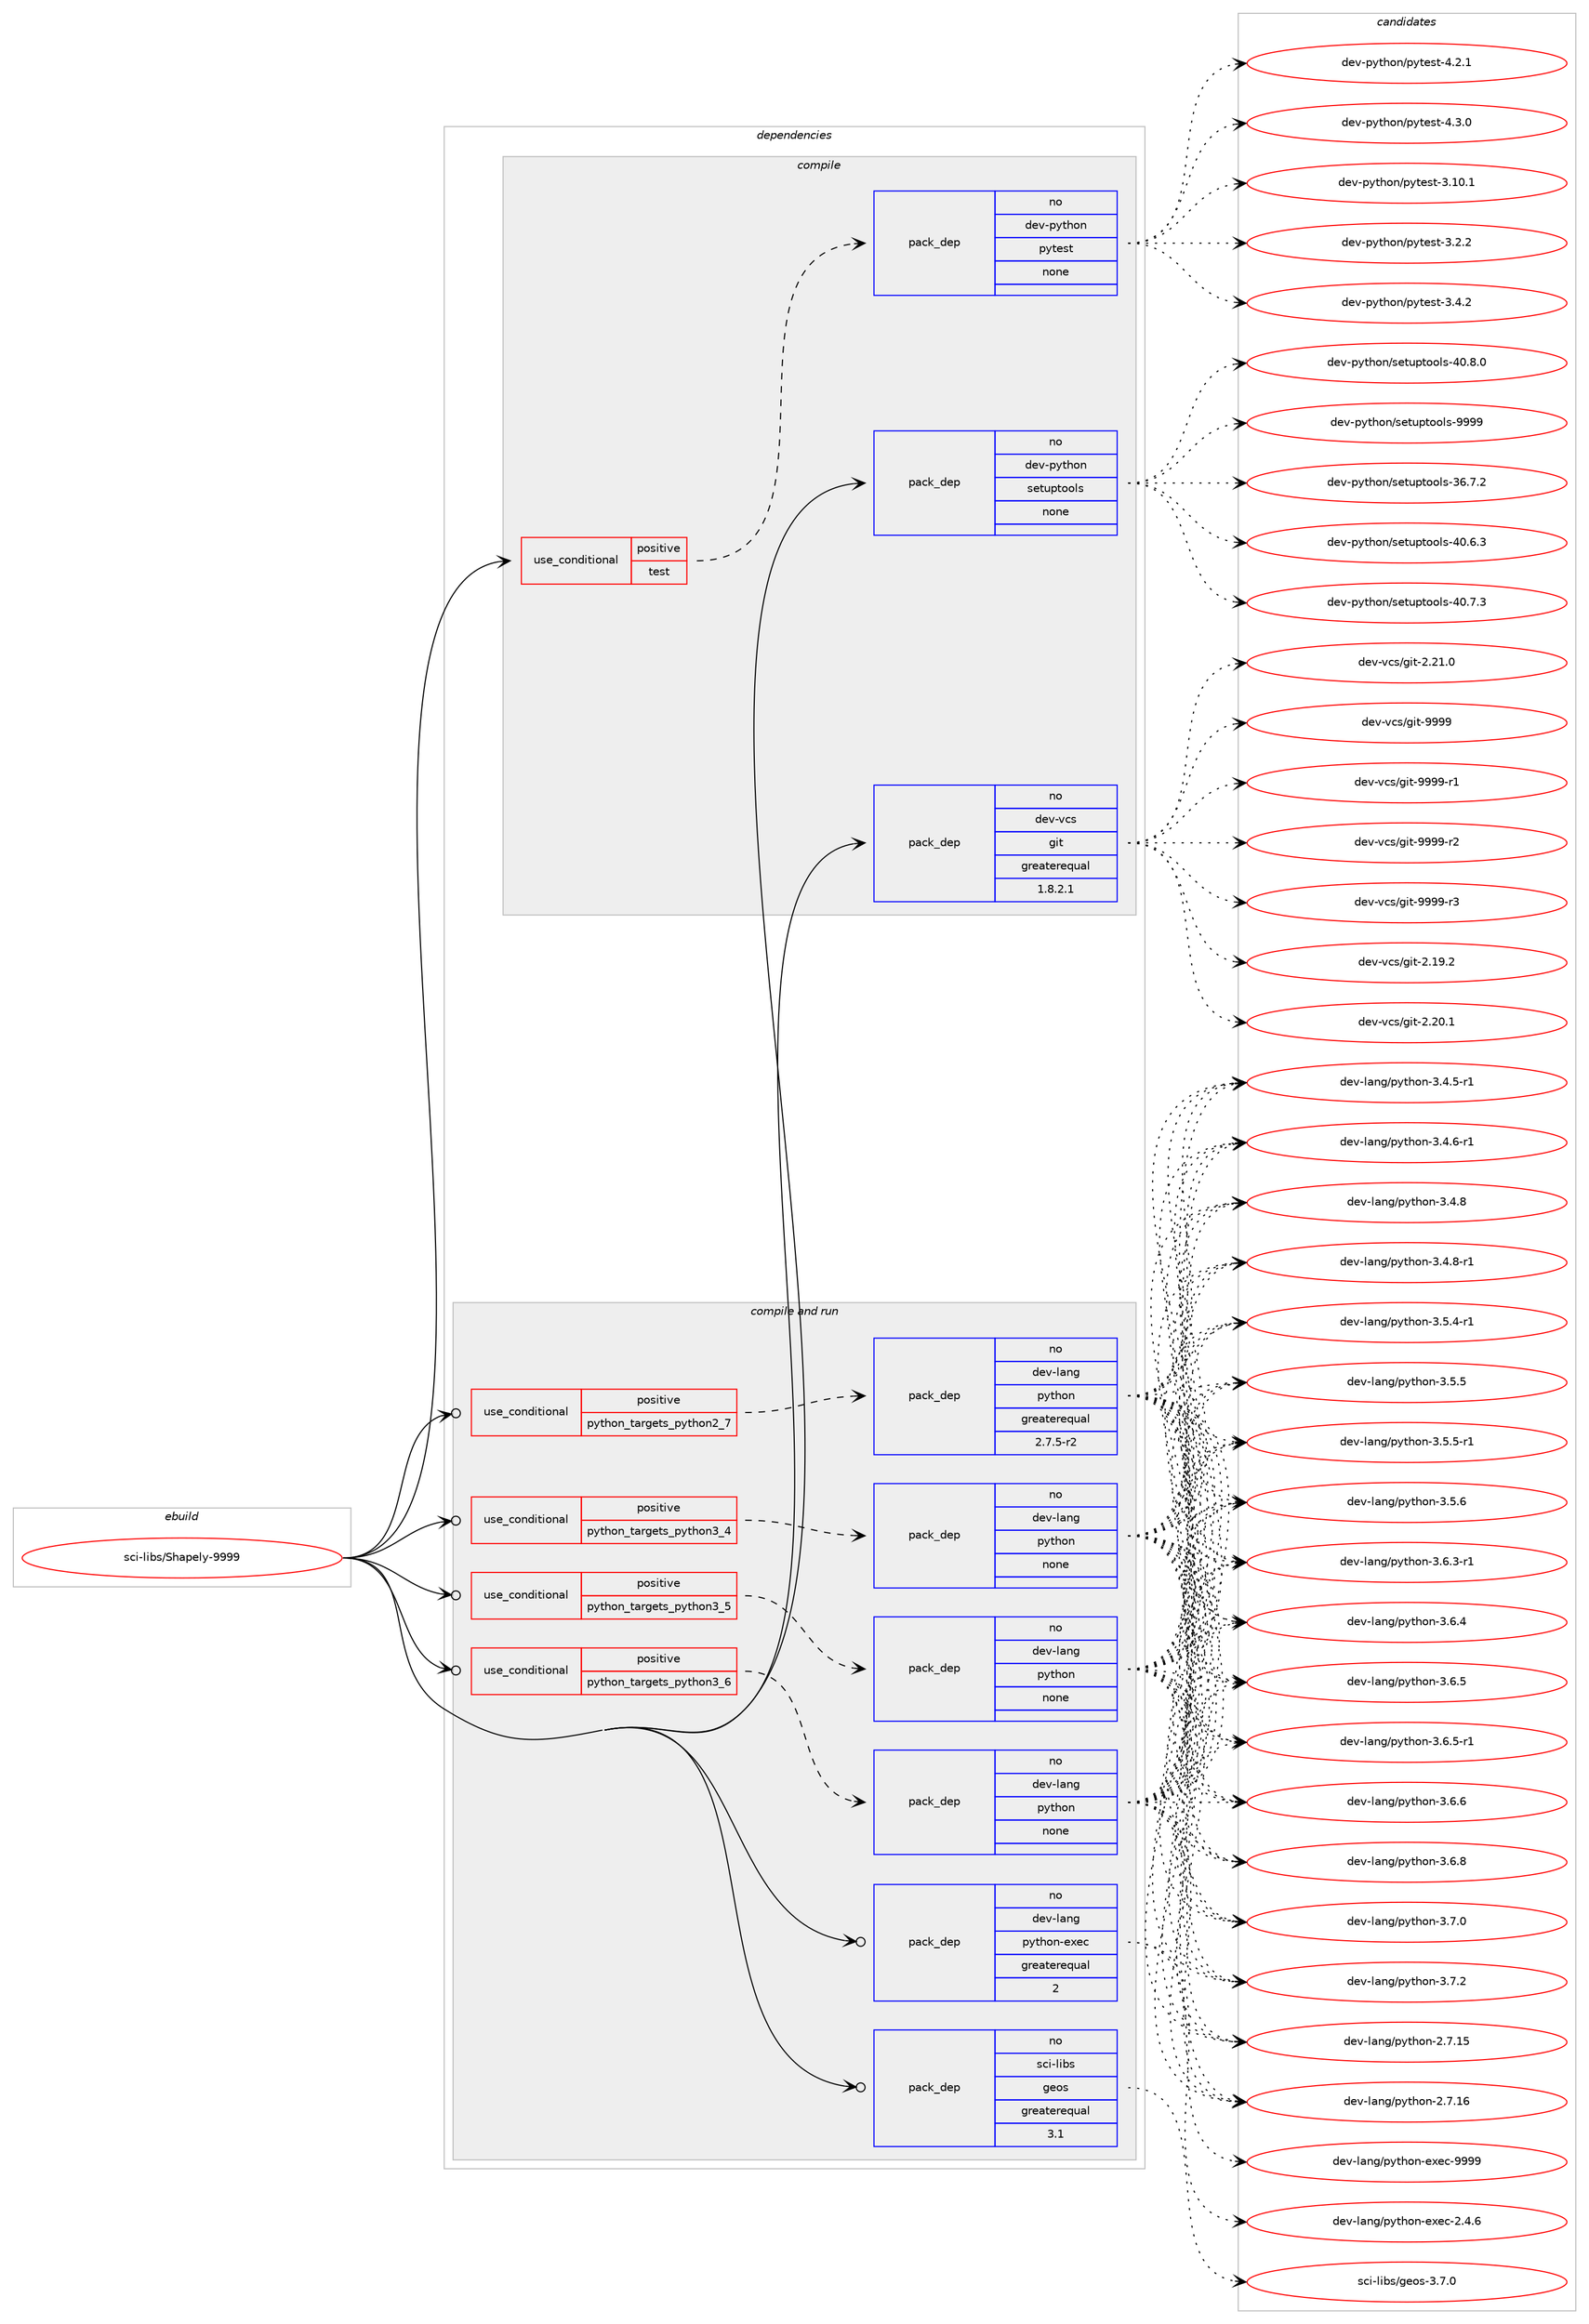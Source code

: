 digraph prolog {

# *************
# Graph options
# *************

newrank=true;
concentrate=true;
compound=true;
graph [rankdir=LR,fontname=Helvetica,fontsize=10,ranksep=1.5];#, ranksep=2.5, nodesep=0.2];
edge  [arrowhead=vee];
node  [fontname=Helvetica,fontsize=10];

# **********
# The ebuild
# **********

subgraph cluster_leftcol {
color=gray;
rank=same;
label=<<i>ebuild</i>>;
id [label="sci-libs/Shapely-9999", color=red, width=4, href="../sci-libs/Shapely-9999.svg"];
}

# ****************
# The dependencies
# ****************

subgraph cluster_midcol {
color=gray;
label=<<i>dependencies</i>>;
subgraph cluster_compile {
fillcolor="#eeeeee";
style=filled;
label=<<i>compile</i>>;
subgraph cond452961 {
dependency1691923 [label=<<TABLE BORDER="0" CELLBORDER="1" CELLSPACING="0" CELLPADDING="4"><TR><TD ROWSPAN="3" CELLPADDING="10">use_conditional</TD></TR><TR><TD>positive</TD></TR><TR><TD>test</TD></TR></TABLE>>, shape=none, color=red];
subgraph pack1211253 {
dependency1691924 [label=<<TABLE BORDER="0" CELLBORDER="1" CELLSPACING="0" CELLPADDING="4" WIDTH="220"><TR><TD ROWSPAN="6" CELLPADDING="30">pack_dep</TD></TR><TR><TD WIDTH="110">no</TD></TR><TR><TD>dev-python</TD></TR><TR><TD>pytest</TD></TR><TR><TD>none</TD></TR><TR><TD></TD></TR></TABLE>>, shape=none, color=blue];
}
dependency1691923:e -> dependency1691924:w [weight=20,style="dashed",arrowhead="vee"];
}
id:e -> dependency1691923:w [weight=20,style="solid",arrowhead="vee"];
subgraph pack1211254 {
dependency1691925 [label=<<TABLE BORDER="0" CELLBORDER="1" CELLSPACING="0" CELLPADDING="4" WIDTH="220"><TR><TD ROWSPAN="6" CELLPADDING="30">pack_dep</TD></TR><TR><TD WIDTH="110">no</TD></TR><TR><TD>dev-python</TD></TR><TR><TD>setuptools</TD></TR><TR><TD>none</TD></TR><TR><TD></TD></TR></TABLE>>, shape=none, color=blue];
}
id:e -> dependency1691925:w [weight=20,style="solid",arrowhead="vee"];
subgraph pack1211255 {
dependency1691926 [label=<<TABLE BORDER="0" CELLBORDER="1" CELLSPACING="0" CELLPADDING="4" WIDTH="220"><TR><TD ROWSPAN="6" CELLPADDING="30">pack_dep</TD></TR><TR><TD WIDTH="110">no</TD></TR><TR><TD>dev-vcs</TD></TR><TR><TD>git</TD></TR><TR><TD>greaterequal</TD></TR><TR><TD>1.8.2.1</TD></TR></TABLE>>, shape=none, color=blue];
}
id:e -> dependency1691926:w [weight=20,style="solid",arrowhead="vee"];
}
subgraph cluster_compileandrun {
fillcolor="#eeeeee";
style=filled;
label=<<i>compile and run</i>>;
subgraph cond452962 {
dependency1691927 [label=<<TABLE BORDER="0" CELLBORDER="1" CELLSPACING="0" CELLPADDING="4"><TR><TD ROWSPAN="3" CELLPADDING="10">use_conditional</TD></TR><TR><TD>positive</TD></TR><TR><TD>python_targets_python2_7</TD></TR></TABLE>>, shape=none, color=red];
subgraph pack1211256 {
dependency1691928 [label=<<TABLE BORDER="0" CELLBORDER="1" CELLSPACING="0" CELLPADDING="4" WIDTH="220"><TR><TD ROWSPAN="6" CELLPADDING="30">pack_dep</TD></TR><TR><TD WIDTH="110">no</TD></TR><TR><TD>dev-lang</TD></TR><TR><TD>python</TD></TR><TR><TD>greaterequal</TD></TR><TR><TD>2.7.5-r2</TD></TR></TABLE>>, shape=none, color=blue];
}
dependency1691927:e -> dependency1691928:w [weight=20,style="dashed",arrowhead="vee"];
}
id:e -> dependency1691927:w [weight=20,style="solid",arrowhead="odotvee"];
subgraph cond452963 {
dependency1691929 [label=<<TABLE BORDER="0" CELLBORDER="1" CELLSPACING="0" CELLPADDING="4"><TR><TD ROWSPAN="3" CELLPADDING="10">use_conditional</TD></TR><TR><TD>positive</TD></TR><TR><TD>python_targets_python3_4</TD></TR></TABLE>>, shape=none, color=red];
subgraph pack1211257 {
dependency1691930 [label=<<TABLE BORDER="0" CELLBORDER="1" CELLSPACING="0" CELLPADDING="4" WIDTH="220"><TR><TD ROWSPAN="6" CELLPADDING="30">pack_dep</TD></TR><TR><TD WIDTH="110">no</TD></TR><TR><TD>dev-lang</TD></TR><TR><TD>python</TD></TR><TR><TD>none</TD></TR><TR><TD></TD></TR></TABLE>>, shape=none, color=blue];
}
dependency1691929:e -> dependency1691930:w [weight=20,style="dashed",arrowhead="vee"];
}
id:e -> dependency1691929:w [weight=20,style="solid",arrowhead="odotvee"];
subgraph cond452964 {
dependency1691931 [label=<<TABLE BORDER="0" CELLBORDER="1" CELLSPACING="0" CELLPADDING="4"><TR><TD ROWSPAN="3" CELLPADDING="10">use_conditional</TD></TR><TR><TD>positive</TD></TR><TR><TD>python_targets_python3_5</TD></TR></TABLE>>, shape=none, color=red];
subgraph pack1211258 {
dependency1691932 [label=<<TABLE BORDER="0" CELLBORDER="1" CELLSPACING="0" CELLPADDING="4" WIDTH="220"><TR><TD ROWSPAN="6" CELLPADDING="30">pack_dep</TD></TR><TR><TD WIDTH="110">no</TD></TR><TR><TD>dev-lang</TD></TR><TR><TD>python</TD></TR><TR><TD>none</TD></TR><TR><TD></TD></TR></TABLE>>, shape=none, color=blue];
}
dependency1691931:e -> dependency1691932:w [weight=20,style="dashed",arrowhead="vee"];
}
id:e -> dependency1691931:w [weight=20,style="solid",arrowhead="odotvee"];
subgraph cond452965 {
dependency1691933 [label=<<TABLE BORDER="0" CELLBORDER="1" CELLSPACING="0" CELLPADDING="4"><TR><TD ROWSPAN="3" CELLPADDING="10">use_conditional</TD></TR><TR><TD>positive</TD></TR><TR><TD>python_targets_python3_6</TD></TR></TABLE>>, shape=none, color=red];
subgraph pack1211259 {
dependency1691934 [label=<<TABLE BORDER="0" CELLBORDER="1" CELLSPACING="0" CELLPADDING="4" WIDTH="220"><TR><TD ROWSPAN="6" CELLPADDING="30">pack_dep</TD></TR><TR><TD WIDTH="110">no</TD></TR><TR><TD>dev-lang</TD></TR><TR><TD>python</TD></TR><TR><TD>none</TD></TR><TR><TD></TD></TR></TABLE>>, shape=none, color=blue];
}
dependency1691933:e -> dependency1691934:w [weight=20,style="dashed",arrowhead="vee"];
}
id:e -> dependency1691933:w [weight=20,style="solid",arrowhead="odotvee"];
subgraph pack1211260 {
dependency1691935 [label=<<TABLE BORDER="0" CELLBORDER="1" CELLSPACING="0" CELLPADDING="4" WIDTH="220"><TR><TD ROWSPAN="6" CELLPADDING="30">pack_dep</TD></TR><TR><TD WIDTH="110">no</TD></TR><TR><TD>dev-lang</TD></TR><TR><TD>python-exec</TD></TR><TR><TD>greaterequal</TD></TR><TR><TD>2</TD></TR></TABLE>>, shape=none, color=blue];
}
id:e -> dependency1691935:w [weight=20,style="solid",arrowhead="odotvee"];
subgraph pack1211261 {
dependency1691936 [label=<<TABLE BORDER="0" CELLBORDER="1" CELLSPACING="0" CELLPADDING="4" WIDTH="220"><TR><TD ROWSPAN="6" CELLPADDING="30">pack_dep</TD></TR><TR><TD WIDTH="110">no</TD></TR><TR><TD>sci-libs</TD></TR><TR><TD>geos</TD></TR><TR><TD>greaterequal</TD></TR><TR><TD>3.1</TD></TR></TABLE>>, shape=none, color=blue];
}
id:e -> dependency1691936:w [weight=20,style="solid",arrowhead="odotvee"];
}
subgraph cluster_run {
fillcolor="#eeeeee";
style=filled;
label=<<i>run</i>>;
}
}

# **************
# The candidates
# **************

subgraph cluster_choices {
rank=same;
color=gray;
label=<<i>candidates</i>>;

subgraph choice1211253 {
color=black;
nodesep=1;
choice100101118451121211161041111104711212111610111511645514649484649 [label="dev-python/pytest-3.10.1", color=red, width=4,href="../dev-python/pytest-3.10.1.svg"];
choice1001011184511212111610411111047112121116101115116455146504650 [label="dev-python/pytest-3.2.2", color=red, width=4,href="../dev-python/pytest-3.2.2.svg"];
choice1001011184511212111610411111047112121116101115116455146524650 [label="dev-python/pytest-3.4.2", color=red, width=4,href="../dev-python/pytest-3.4.2.svg"];
choice1001011184511212111610411111047112121116101115116455246504649 [label="dev-python/pytest-4.2.1", color=red, width=4,href="../dev-python/pytest-4.2.1.svg"];
choice1001011184511212111610411111047112121116101115116455246514648 [label="dev-python/pytest-4.3.0", color=red, width=4,href="../dev-python/pytest-4.3.0.svg"];
dependency1691924:e -> choice100101118451121211161041111104711212111610111511645514649484649:w [style=dotted,weight="100"];
dependency1691924:e -> choice1001011184511212111610411111047112121116101115116455146504650:w [style=dotted,weight="100"];
dependency1691924:e -> choice1001011184511212111610411111047112121116101115116455146524650:w [style=dotted,weight="100"];
dependency1691924:e -> choice1001011184511212111610411111047112121116101115116455246504649:w [style=dotted,weight="100"];
dependency1691924:e -> choice1001011184511212111610411111047112121116101115116455246514648:w [style=dotted,weight="100"];
}
subgraph choice1211254 {
color=black;
nodesep=1;
choice100101118451121211161041111104711510111611711211611111110811545515446554650 [label="dev-python/setuptools-36.7.2", color=red, width=4,href="../dev-python/setuptools-36.7.2.svg"];
choice100101118451121211161041111104711510111611711211611111110811545524846544651 [label="dev-python/setuptools-40.6.3", color=red, width=4,href="../dev-python/setuptools-40.6.3.svg"];
choice100101118451121211161041111104711510111611711211611111110811545524846554651 [label="dev-python/setuptools-40.7.3", color=red, width=4,href="../dev-python/setuptools-40.7.3.svg"];
choice100101118451121211161041111104711510111611711211611111110811545524846564648 [label="dev-python/setuptools-40.8.0", color=red, width=4,href="../dev-python/setuptools-40.8.0.svg"];
choice10010111845112121116104111110471151011161171121161111111081154557575757 [label="dev-python/setuptools-9999", color=red, width=4,href="../dev-python/setuptools-9999.svg"];
dependency1691925:e -> choice100101118451121211161041111104711510111611711211611111110811545515446554650:w [style=dotted,weight="100"];
dependency1691925:e -> choice100101118451121211161041111104711510111611711211611111110811545524846544651:w [style=dotted,weight="100"];
dependency1691925:e -> choice100101118451121211161041111104711510111611711211611111110811545524846554651:w [style=dotted,weight="100"];
dependency1691925:e -> choice100101118451121211161041111104711510111611711211611111110811545524846564648:w [style=dotted,weight="100"];
dependency1691925:e -> choice10010111845112121116104111110471151011161171121161111111081154557575757:w [style=dotted,weight="100"];
}
subgraph choice1211255 {
color=black;
nodesep=1;
choice10010111845118991154710310511645504649574650 [label="dev-vcs/git-2.19.2", color=red, width=4,href="../dev-vcs/git-2.19.2.svg"];
choice10010111845118991154710310511645504650484649 [label="dev-vcs/git-2.20.1", color=red, width=4,href="../dev-vcs/git-2.20.1.svg"];
choice10010111845118991154710310511645504650494648 [label="dev-vcs/git-2.21.0", color=red, width=4,href="../dev-vcs/git-2.21.0.svg"];
choice1001011184511899115471031051164557575757 [label="dev-vcs/git-9999", color=red, width=4,href="../dev-vcs/git-9999.svg"];
choice10010111845118991154710310511645575757574511449 [label="dev-vcs/git-9999-r1", color=red, width=4,href="../dev-vcs/git-9999-r1.svg"];
choice10010111845118991154710310511645575757574511450 [label="dev-vcs/git-9999-r2", color=red, width=4,href="../dev-vcs/git-9999-r2.svg"];
choice10010111845118991154710310511645575757574511451 [label="dev-vcs/git-9999-r3", color=red, width=4,href="../dev-vcs/git-9999-r3.svg"];
dependency1691926:e -> choice10010111845118991154710310511645504649574650:w [style=dotted,weight="100"];
dependency1691926:e -> choice10010111845118991154710310511645504650484649:w [style=dotted,weight="100"];
dependency1691926:e -> choice10010111845118991154710310511645504650494648:w [style=dotted,weight="100"];
dependency1691926:e -> choice1001011184511899115471031051164557575757:w [style=dotted,weight="100"];
dependency1691926:e -> choice10010111845118991154710310511645575757574511449:w [style=dotted,weight="100"];
dependency1691926:e -> choice10010111845118991154710310511645575757574511450:w [style=dotted,weight="100"];
dependency1691926:e -> choice10010111845118991154710310511645575757574511451:w [style=dotted,weight="100"];
}
subgraph choice1211256 {
color=black;
nodesep=1;
choice10010111845108971101034711212111610411111045504655464953 [label="dev-lang/python-2.7.15", color=red, width=4,href="../dev-lang/python-2.7.15.svg"];
choice10010111845108971101034711212111610411111045504655464954 [label="dev-lang/python-2.7.16", color=red, width=4,href="../dev-lang/python-2.7.16.svg"];
choice1001011184510897110103471121211161041111104551465246534511449 [label="dev-lang/python-3.4.5-r1", color=red, width=4,href="../dev-lang/python-3.4.5-r1.svg"];
choice1001011184510897110103471121211161041111104551465246544511449 [label="dev-lang/python-3.4.6-r1", color=red, width=4,href="../dev-lang/python-3.4.6-r1.svg"];
choice100101118451089711010347112121116104111110455146524656 [label="dev-lang/python-3.4.8", color=red, width=4,href="../dev-lang/python-3.4.8.svg"];
choice1001011184510897110103471121211161041111104551465246564511449 [label="dev-lang/python-3.4.8-r1", color=red, width=4,href="../dev-lang/python-3.4.8-r1.svg"];
choice1001011184510897110103471121211161041111104551465346524511449 [label="dev-lang/python-3.5.4-r1", color=red, width=4,href="../dev-lang/python-3.5.4-r1.svg"];
choice100101118451089711010347112121116104111110455146534653 [label="dev-lang/python-3.5.5", color=red, width=4,href="../dev-lang/python-3.5.5.svg"];
choice1001011184510897110103471121211161041111104551465346534511449 [label="dev-lang/python-3.5.5-r1", color=red, width=4,href="../dev-lang/python-3.5.5-r1.svg"];
choice100101118451089711010347112121116104111110455146534654 [label="dev-lang/python-3.5.6", color=red, width=4,href="../dev-lang/python-3.5.6.svg"];
choice1001011184510897110103471121211161041111104551465446514511449 [label="dev-lang/python-3.6.3-r1", color=red, width=4,href="../dev-lang/python-3.6.3-r1.svg"];
choice100101118451089711010347112121116104111110455146544652 [label="dev-lang/python-3.6.4", color=red, width=4,href="../dev-lang/python-3.6.4.svg"];
choice100101118451089711010347112121116104111110455146544653 [label="dev-lang/python-3.6.5", color=red, width=4,href="../dev-lang/python-3.6.5.svg"];
choice1001011184510897110103471121211161041111104551465446534511449 [label="dev-lang/python-3.6.5-r1", color=red, width=4,href="../dev-lang/python-3.6.5-r1.svg"];
choice100101118451089711010347112121116104111110455146544654 [label="dev-lang/python-3.6.6", color=red, width=4,href="../dev-lang/python-3.6.6.svg"];
choice100101118451089711010347112121116104111110455146544656 [label="dev-lang/python-3.6.8", color=red, width=4,href="../dev-lang/python-3.6.8.svg"];
choice100101118451089711010347112121116104111110455146554648 [label="dev-lang/python-3.7.0", color=red, width=4,href="../dev-lang/python-3.7.0.svg"];
choice100101118451089711010347112121116104111110455146554650 [label="dev-lang/python-3.7.2", color=red, width=4,href="../dev-lang/python-3.7.2.svg"];
dependency1691928:e -> choice10010111845108971101034711212111610411111045504655464953:w [style=dotted,weight="100"];
dependency1691928:e -> choice10010111845108971101034711212111610411111045504655464954:w [style=dotted,weight="100"];
dependency1691928:e -> choice1001011184510897110103471121211161041111104551465246534511449:w [style=dotted,weight="100"];
dependency1691928:e -> choice1001011184510897110103471121211161041111104551465246544511449:w [style=dotted,weight="100"];
dependency1691928:e -> choice100101118451089711010347112121116104111110455146524656:w [style=dotted,weight="100"];
dependency1691928:e -> choice1001011184510897110103471121211161041111104551465246564511449:w [style=dotted,weight="100"];
dependency1691928:e -> choice1001011184510897110103471121211161041111104551465346524511449:w [style=dotted,weight="100"];
dependency1691928:e -> choice100101118451089711010347112121116104111110455146534653:w [style=dotted,weight="100"];
dependency1691928:e -> choice1001011184510897110103471121211161041111104551465346534511449:w [style=dotted,weight="100"];
dependency1691928:e -> choice100101118451089711010347112121116104111110455146534654:w [style=dotted,weight="100"];
dependency1691928:e -> choice1001011184510897110103471121211161041111104551465446514511449:w [style=dotted,weight="100"];
dependency1691928:e -> choice100101118451089711010347112121116104111110455146544652:w [style=dotted,weight="100"];
dependency1691928:e -> choice100101118451089711010347112121116104111110455146544653:w [style=dotted,weight="100"];
dependency1691928:e -> choice1001011184510897110103471121211161041111104551465446534511449:w [style=dotted,weight="100"];
dependency1691928:e -> choice100101118451089711010347112121116104111110455146544654:w [style=dotted,weight="100"];
dependency1691928:e -> choice100101118451089711010347112121116104111110455146544656:w [style=dotted,weight="100"];
dependency1691928:e -> choice100101118451089711010347112121116104111110455146554648:w [style=dotted,weight="100"];
dependency1691928:e -> choice100101118451089711010347112121116104111110455146554650:w [style=dotted,weight="100"];
}
subgraph choice1211257 {
color=black;
nodesep=1;
choice10010111845108971101034711212111610411111045504655464953 [label="dev-lang/python-2.7.15", color=red, width=4,href="../dev-lang/python-2.7.15.svg"];
choice10010111845108971101034711212111610411111045504655464954 [label="dev-lang/python-2.7.16", color=red, width=4,href="../dev-lang/python-2.7.16.svg"];
choice1001011184510897110103471121211161041111104551465246534511449 [label="dev-lang/python-3.4.5-r1", color=red, width=4,href="../dev-lang/python-3.4.5-r1.svg"];
choice1001011184510897110103471121211161041111104551465246544511449 [label="dev-lang/python-3.4.6-r1", color=red, width=4,href="../dev-lang/python-3.4.6-r1.svg"];
choice100101118451089711010347112121116104111110455146524656 [label="dev-lang/python-3.4.8", color=red, width=4,href="../dev-lang/python-3.4.8.svg"];
choice1001011184510897110103471121211161041111104551465246564511449 [label="dev-lang/python-3.4.8-r1", color=red, width=4,href="../dev-lang/python-3.4.8-r1.svg"];
choice1001011184510897110103471121211161041111104551465346524511449 [label="dev-lang/python-3.5.4-r1", color=red, width=4,href="../dev-lang/python-3.5.4-r1.svg"];
choice100101118451089711010347112121116104111110455146534653 [label="dev-lang/python-3.5.5", color=red, width=4,href="../dev-lang/python-3.5.5.svg"];
choice1001011184510897110103471121211161041111104551465346534511449 [label="dev-lang/python-3.5.5-r1", color=red, width=4,href="../dev-lang/python-3.5.5-r1.svg"];
choice100101118451089711010347112121116104111110455146534654 [label="dev-lang/python-3.5.6", color=red, width=4,href="../dev-lang/python-3.5.6.svg"];
choice1001011184510897110103471121211161041111104551465446514511449 [label="dev-lang/python-3.6.3-r1", color=red, width=4,href="../dev-lang/python-3.6.3-r1.svg"];
choice100101118451089711010347112121116104111110455146544652 [label="dev-lang/python-3.6.4", color=red, width=4,href="../dev-lang/python-3.6.4.svg"];
choice100101118451089711010347112121116104111110455146544653 [label="dev-lang/python-3.6.5", color=red, width=4,href="../dev-lang/python-3.6.5.svg"];
choice1001011184510897110103471121211161041111104551465446534511449 [label="dev-lang/python-3.6.5-r1", color=red, width=4,href="../dev-lang/python-3.6.5-r1.svg"];
choice100101118451089711010347112121116104111110455146544654 [label="dev-lang/python-3.6.6", color=red, width=4,href="../dev-lang/python-3.6.6.svg"];
choice100101118451089711010347112121116104111110455146544656 [label="dev-lang/python-3.6.8", color=red, width=4,href="../dev-lang/python-3.6.8.svg"];
choice100101118451089711010347112121116104111110455146554648 [label="dev-lang/python-3.7.0", color=red, width=4,href="../dev-lang/python-3.7.0.svg"];
choice100101118451089711010347112121116104111110455146554650 [label="dev-lang/python-3.7.2", color=red, width=4,href="../dev-lang/python-3.7.2.svg"];
dependency1691930:e -> choice10010111845108971101034711212111610411111045504655464953:w [style=dotted,weight="100"];
dependency1691930:e -> choice10010111845108971101034711212111610411111045504655464954:w [style=dotted,weight="100"];
dependency1691930:e -> choice1001011184510897110103471121211161041111104551465246534511449:w [style=dotted,weight="100"];
dependency1691930:e -> choice1001011184510897110103471121211161041111104551465246544511449:w [style=dotted,weight="100"];
dependency1691930:e -> choice100101118451089711010347112121116104111110455146524656:w [style=dotted,weight="100"];
dependency1691930:e -> choice1001011184510897110103471121211161041111104551465246564511449:w [style=dotted,weight="100"];
dependency1691930:e -> choice1001011184510897110103471121211161041111104551465346524511449:w [style=dotted,weight="100"];
dependency1691930:e -> choice100101118451089711010347112121116104111110455146534653:w [style=dotted,weight="100"];
dependency1691930:e -> choice1001011184510897110103471121211161041111104551465346534511449:w [style=dotted,weight="100"];
dependency1691930:e -> choice100101118451089711010347112121116104111110455146534654:w [style=dotted,weight="100"];
dependency1691930:e -> choice1001011184510897110103471121211161041111104551465446514511449:w [style=dotted,weight="100"];
dependency1691930:e -> choice100101118451089711010347112121116104111110455146544652:w [style=dotted,weight="100"];
dependency1691930:e -> choice100101118451089711010347112121116104111110455146544653:w [style=dotted,weight="100"];
dependency1691930:e -> choice1001011184510897110103471121211161041111104551465446534511449:w [style=dotted,weight="100"];
dependency1691930:e -> choice100101118451089711010347112121116104111110455146544654:w [style=dotted,weight="100"];
dependency1691930:e -> choice100101118451089711010347112121116104111110455146544656:w [style=dotted,weight="100"];
dependency1691930:e -> choice100101118451089711010347112121116104111110455146554648:w [style=dotted,weight="100"];
dependency1691930:e -> choice100101118451089711010347112121116104111110455146554650:w [style=dotted,weight="100"];
}
subgraph choice1211258 {
color=black;
nodesep=1;
choice10010111845108971101034711212111610411111045504655464953 [label="dev-lang/python-2.7.15", color=red, width=4,href="../dev-lang/python-2.7.15.svg"];
choice10010111845108971101034711212111610411111045504655464954 [label="dev-lang/python-2.7.16", color=red, width=4,href="../dev-lang/python-2.7.16.svg"];
choice1001011184510897110103471121211161041111104551465246534511449 [label="dev-lang/python-3.4.5-r1", color=red, width=4,href="../dev-lang/python-3.4.5-r1.svg"];
choice1001011184510897110103471121211161041111104551465246544511449 [label="dev-lang/python-3.4.6-r1", color=red, width=4,href="../dev-lang/python-3.4.6-r1.svg"];
choice100101118451089711010347112121116104111110455146524656 [label="dev-lang/python-3.4.8", color=red, width=4,href="../dev-lang/python-3.4.8.svg"];
choice1001011184510897110103471121211161041111104551465246564511449 [label="dev-lang/python-3.4.8-r1", color=red, width=4,href="../dev-lang/python-3.4.8-r1.svg"];
choice1001011184510897110103471121211161041111104551465346524511449 [label="dev-lang/python-3.5.4-r1", color=red, width=4,href="../dev-lang/python-3.5.4-r1.svg"];
choice100101118451089711010347112121116104111110455146534653 [label="dev-lang/python-3.5.5", color=red, width=4,href="../dev-lang/python-3.5.5.svg"];
choice1001011184510897110103471121211161041111104551465346534511449 [label="dev-lang/python-3.5.5-r1", color=red, width=4,href="../dev-lang/python-3.5.5-r1.svg"];
choice100101118451089711010347112121116104111110455146534654 [label="dev-lang/python-3.5.6", color=red, width=4,href="../dev-lang/python-3.5.6.svg"];
choice1001011184510897110103471121211161041111104551465446514511449 [label="dev-lang/python-3.6.3-r1", color=red, width=4,href="../dev-lang/python-3.6.3-r1.svg"];
choice100101118451089711010347112121116104111110455146544652 [label="dev-lang/python-3.6.4", color=red, width=4,href="../dev-lang/python-3.6.4.svg"];
choice100101118451089711010347112121116104111110455146544653 [label="dev-lang/python-3.6.5", color=red, width=4,href="../dev-lang/python-3.6.5.svg"];
choice1001011184510897110103471121211161041111104551465446534511449 [label="dev-lang/python-3.6.5-r1", color=red, width=4,href="../dev-lang/python-3.6.5-r1.svg"];
choice100101118451089711010347112121116104111110455146544654 [label="dev-lang/python-3.6.6", color=red, width=4,href="../dev-lang/python-3.6.6.svg"];
choice100101118451089711010347112121116104111110455146544656 [label="dev-lang/python-3.6.8", color=red, width=4,href="../dev-lang/python-3.6.8.svg"];
choice100101118451089711010347112121116104111110455146554648 [label="dev-lang/python-3.7.0", color=red, width=4,href="../dev-lang/python-3.7.0.svg"];
choice100101118451089711010347112121116104111110455146554650 [label="dev-lang/python-3.7.2", color=red, width=4,href="../dev-lang/python-3.7.2.svg"];
dependency1691932:e -> choice10010111845108971101034711212111610411111045504655464953:w [style=dotted,weight="100"];
dependency1691932:e -> choice10010111845108971101034711212111610411111045504655464954:w [style=dotted,weight="100"];
dependency1691932:e -> choice1001011184510897110103471121211161041111104551465246534511449:w [style=dotted,weight="100"];
dependency1691932:e -> choice1001011184510897110103471121211161041111104551465246544511449:w [style=dotted,weight="100"];
dependency1691932:e -> choice100101118451089711010347112121116104111110455146524656:w [style=dotted,weight="100"];
dependency1691932:e -> choice1001011184510897110103471121211161041111104551465246564511449:w [style=dotted,weight="100"];
dependency1691932:e -> choice1001011184510897110103471121211161041111104551465346524511449:w [style=dotted,weight="100"];
dependency1691932:e -> choice100101118451089711010347112121116104111110455146534653:w [style=dotted,weight="100"];
dependency1691932:e -> choice1001011184510897110103471121211161041111104551465346534511449:w [style=dotted,weight="100"];
dependency1691932:e -> choice100101118451089711010347112121116104111110455146534654:w [style=dotted,weight="100"];
dependency1691932:e -> choice1001011184510897110103471121211161041111104551465446514511449:w [style=dotted,weight="100"];
dependency1691932:e -> choice100101118451089711010347112121116104111110455146544652:w [style=dotted,weight="100"];
dependency1691932:e -> choice100101118451089711010347112121116104111110455146544653:w [style=dotted,weight="100"];
dependency1691932:e -> choice1001011184510897110103471121211161041111104551465446534511449:w [style=dotted,weight="100"];
dependency1691932:e -> choice100101118451089711010347112121116104111110455146544654:w [style=dotted,weight="100"];
dependency1691932:e -> choice100101118451089711010347112121116104111110455146544656:w [style=dotted,weight="100"];
dependency1691932:e -> choice100101118451089711010347112121116104111110455146554648:w [style=dotted,weight="100"];
dependency1691932:e -> choice100101118451089711010347112121116104111110455146554650:w [style=dotted,weight="100"];
}
subgraph choice1211259 {
color=black;
nodesep=1;
choice10010111845108971101034711212111610411111045504655464953 [label="dev-lang/python-2.7.15", color=red, width=4,href="../dev-lang/python-2.7.15.svg"];
choice10010111845108971101034711212111610411111045504655464954 [label="dev-lang/python-2.7.16", color=red, width=4,href="../dev-lang/python-2.7.16.svg"];
choice1001011184510897110103471121211161041111104551465246534511449 [label="dev-lang/python-3.4.5-r1", color=red, width=4,href="../dev-lang/python-3.4.5-r1.svg"];
choice1001011184510897110103471121211161041111104551465246544511449 [label="dev-lang/python-3.4.6-r1", color=red, width=4,href="../dev-lang/python-3.4.6-r1.svg"];
choice100101118451089711010347112121116104111110455146524656 [label="dev-lang/python-3.4.8", color=red, width=4,href="../dev-lang/python-3.4.8.svg"];
choice1001011184510897110103471121211161041111104551465246564511449 [label="dev-lang/python-3.4.8-r1", color=red, width=4,href="../dev-lang/python-3.4.8-r1.svg"];
choice1001011184510897110103471121211161041111104551465346524511449 [label="dev-lang/python-3.5.4-r1", color=red, width=4,href="../dev-lang/python-3.5.4-r1.svg"];
choice100101118451089711010347112121116104111110455146534653 [label="dev-lang/python-3.5.5", color=red, width=4,href="../dev-lang/python-3.5.5.svg"];
choice1001011184510897110103471121211161041111104551465346534511449 [label="dev-lang/python-3.5.5-r1", color=red, width=4,href="../dev-lang/python-3.5.5-r1.svg"];
choice100101118451089711010347112121116104111110455146534654 [label="dev-lang/python-3.5.6", color=red, width=4,href="../dev-lang/python-3.5.6.svg"];
choice1001011184510897110103471121211161041111104551465446514511449 [label="dev-lang/python-3.6.3-r1", color=red, width=4,href="../dev-lang/python-3.6.3-r1.svg"];
choice100101118451089711010347112121116104111110455146544652 [label="dev-lang/python-3.6.4", color=red, width=4,href="../dev-lang/python-3.6.4.svg"];
choice100101118451089711010347112121116104111110455146544653 [label="dev-lang/python-3.6.5", color=red, width=4,href="../dev-lang/python-3.6.5.svg"];
choice1001011184510897110103471121211161041111104551465446534511449 [label="dev-lang/python-3.6.5-r1", color=red, width=4,href="../dev-lang/python-3.6.5-r1.svg"];
choice100101118451089711010347112121116104111110455146544654 [label="dev-lang/python-3.6.6", color=red, width=4,href="../dev-lang/python-3.6.6.svg"];
choice100101118451089711010347112121116104111110455146544656 [label="dev-lang/python-3.6.8", color=red, width=4,href="../dev-lang/python-3.6.8.svg"];
choice100101118451089711010347112121116104111110455146554648 [label="dev-lang/python-3.7.0", color=red, width=4,href="../dev-lang/python-3.7.0.svg"];
choice100101118451089711010347112121116104111110455146554650 [label="dev-lang/python-3.7.2", color=red, width=4,href="../dev-lang/python-3.7.2.svg"];
dependency1691934:e -> choice10010111845108971101034711212111610411111045504655464953:w [style=dotted,weight="100"];
dependency1691934:e -> choice10010111845108971101034711212111610411111045504655464954:w [style=dotted,weight="100"];
dependency1691934:e -> choice1001011184510897110103471121211161041111104551465246534511449:w [style=dotted,weight="100"];
dependency1691934:e -> choice1001011184510897110103471121211161041111104551465246544511449:w [style=dotted,weight="100"];
dependency1691934:e -> choice100101118451089711010347112121116104111110455146524656:w [style=dotted,weight="100"];
dependency1691934:e -> choice1001011184510897110103471121211161041111104551465246564511449:w [style=dotted,weight="100"];
dependency1691934:e -> choice1001011184510897110103471121211161041111104551465346524511449:w [style=dotted,weight="100"];
dependency1691934:e -> choice100101118451089711010347112121116104111110455146534653:w [style=dotted,weight="100"];
dependency1691934:e -> choice1001011184510897110103471121211161041111104551465346534511449:w [style=dotted,weight="100"];
dependency1691934:e -> choice100101118451089711010347112121116104111110455146534654:w [style=dotted,weight="100"];
dependency1691934:e -> choice1001011184510897110103471121211161041111104551465446514511449:w [style=dotted,weight="100"];
dependency1691934:e -> choice100101118451089711010347112121116104111110455146544652:w [style=dotted,weight="100"];
dependency1691934:e -> choice100101118451089711010347112121116104111110455146544653:w [style=dotted,weight="100"];
dependency1691934:e -> choice1001011184510897110103471121211161041111104551465446534511449:w [style=dotted,weight="100"];
dependency1691934:e -> choice100101118451089711010347112121116104111110455146544654:w [style=dotted,weight="100"];
dependency1691934:e -> choice100101118451089711010347112121116104111110455146544656:w [style=dotted,weight="100"];
dependency1691934:e -> choice100101118451089711010347112121116104111110455146554648:w [style=dotted,weight="100"];
dependency1691934:e -> choice100101118451089711010347112121116104111110455146554650:w [style=dotted,weight="100"];
}
subgraph choice1211260 {
color=black;
nodesep=1;
choice1001011184510897110103471121211161041111104510112010199455046524654 [label="dev-lang/python-exec-2.4.6", color=red, width=4,href="../dev-lang/python-exec-2.4.6.svg"];
choice10010111845108971101034711212111610411111045101120101994557575757 [label="dev-lang/python-exec-9999", color=red, width=4,href="../dev-lang/python-exec-9999.svg"];
dependency1691935:e -> choice1001011184510897110103471121211161041111104510112010199455046524654:w [style=dotted,weight="100"];
dependency1691935:e -> choice10010111845108971101034711212111610411111045101120101994557575757:w [style=dotted,weight="100"];
}
subgraph choice1211261 {
color=black;
nodesep=1;
choice11599105451081059811547103101111115455146554648 [label="sci-libs/geos-3.7.0", color=red, width=4,href="../sci-libs/geos-3.7.0.svg"];
dependency1691936:e -> choice11599105451081059811547103101111115455146554648:w [style=dotted,weight="100"];
}
}

}
